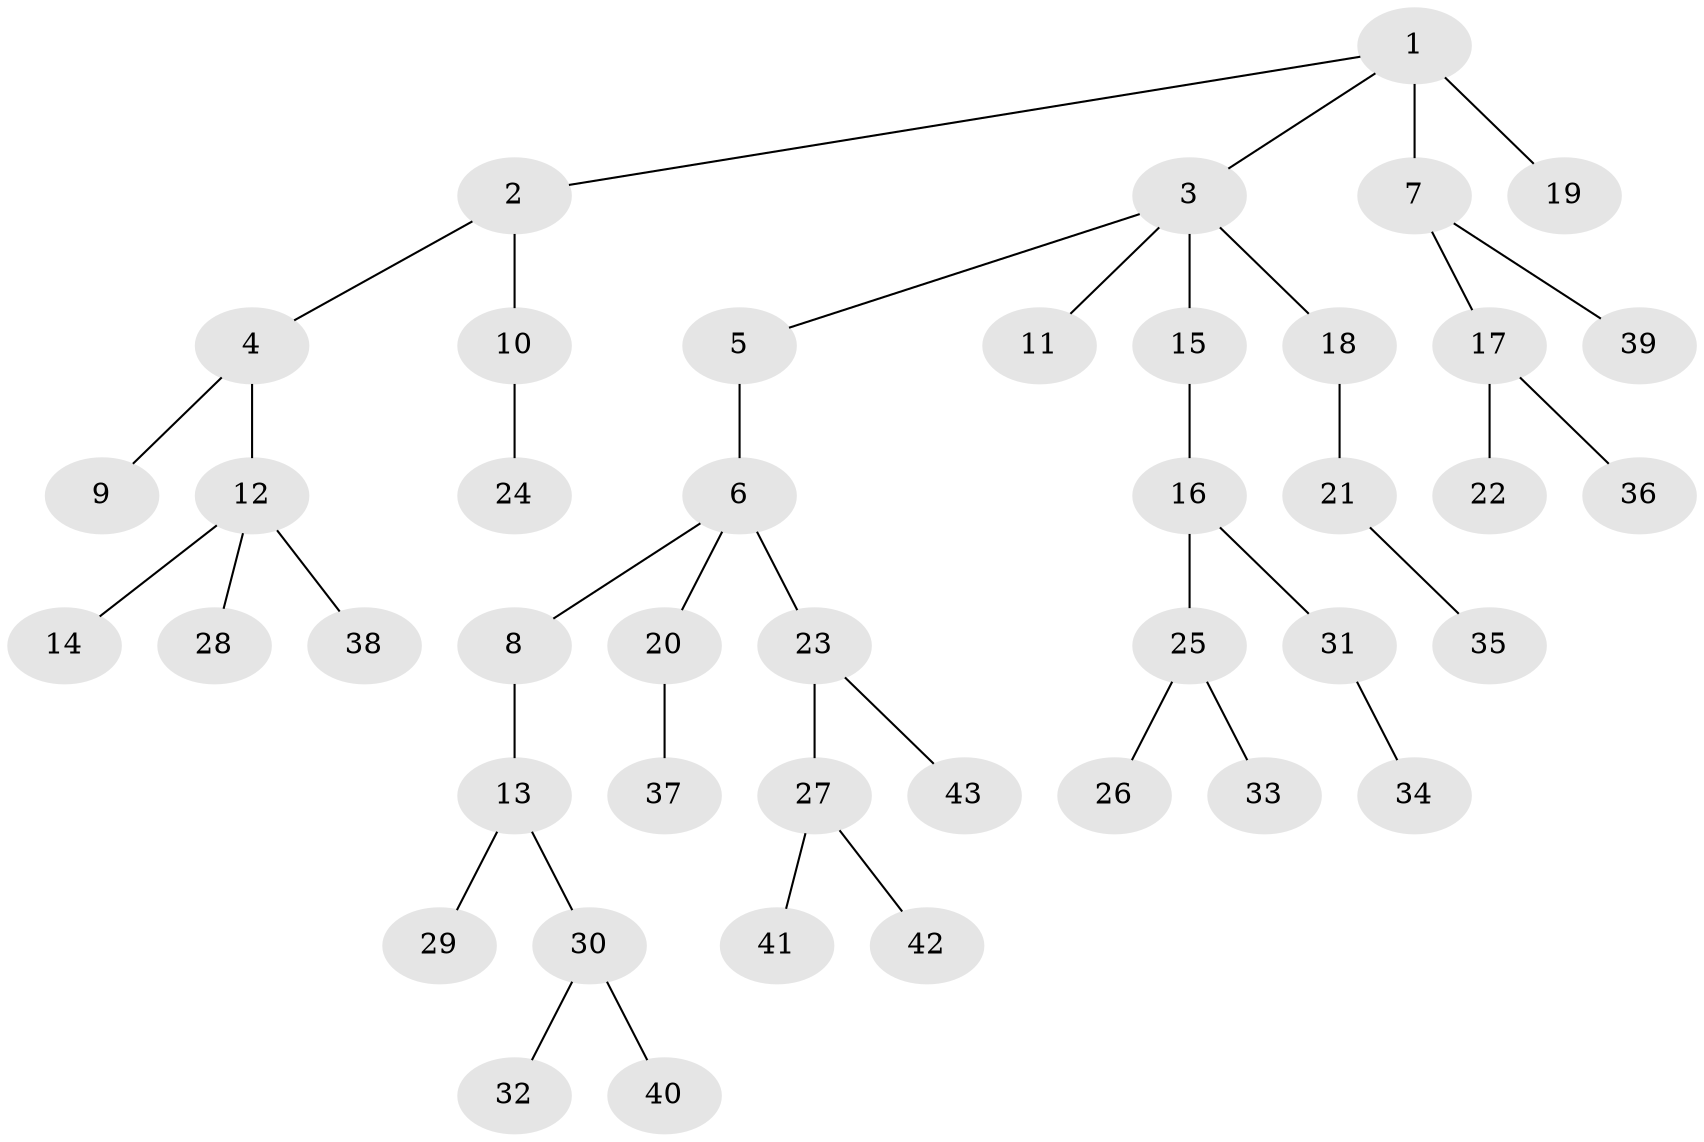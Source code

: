// original degree distribution, {4: 0.10714285714285714, 5: 0.023809523809523808, 3: 0.10714285714285714, 6: 0.011904761904761904, 2: 0.2857142857142857, 1: 0.4642857142857143}
// Generated by graph-tools (version 1.1) at 2025/36/03/09/25 02:36:29]
// undirected, 43 vertices, 42 edges
graph export_dot {
graph [start="1"]
  node [color=gray90,style=filled];
  1;
  2;
  3;
  4;
  5;
  6;
  7;
  8;
  9;
  10;
  11;
  12;
  13;
  14;
  15;
  16;
  17;
  18;
  19;
  20;
  21;
  22;
  23;
  24;
  25;
  26;
  27;
  28;
  29;
  30;
  31;
  32;
  33;
  34;
  35;
  36;
  37;
  38;
  39;
  40;
  41;
  42;
  43;
  1 -- 2 [weight=1.0];
  1 -- 3 [weight=1.0];
  1 -- 7 [weight=1.0];
  1 -- 19 [weight=2.0];
  2 -- 4 [weight=1.0];
  2 -- 10 [weight=1.0];
  3 -- 5 [weight=1.0];
  3 -- 11 [weight=1.0];
  3 -- 15 [weight=1.0];
  3 -- 18 [weight=1.0];
  4 -- 9 [weight=1.0];
  4 -- 12 [weight=1.0];
  5 -- 6 [weight=3.0];
  6 -- 8 [weight=1.0];
  6 -- 20 [weight=1.0];
  6 -- 23 [weight=1.0];
  7 -- 17 [weight=1.0];
  7 -- 39 [weight=1.0];
  8 -- 13 [weight=4.0];
  10 -- 24 [weight=1.0];
  12 -- 14 [weight=1.0];
  12 -- 28 [weight=1.0];
  12 -- 38 [weight=1.0];
  13 -- 29 [weight=1.0];
  13 -- 30 [weight=1.0];
  15 -- 16 [weight=1.0];
  16 -- 25 [weight=1.0];
  16 -- 31 [weight=1.0];
  17 -- 22 [weight=1.0];
  17 -- 36 [weight=1.0];
  18 -- 21 [weight=1.0];
  20 -- 37 [weight=2.0];
  21 -- 35 [weight=1.0];
  23 -- 27 [weight=1.0];
  23 -- 43 [weight=1.0];
  25 -- 26 [weight=1.0];
  25 -- 33 [weight=2.0];
  27 -- 41 [weight=1.0];
  27 -- 42 [weight=1.0];
  30 -- 32 [weight=1.0];
  30 -- 40 [weight=1.0];
  31 -- 34 [weight=1.0];
}

